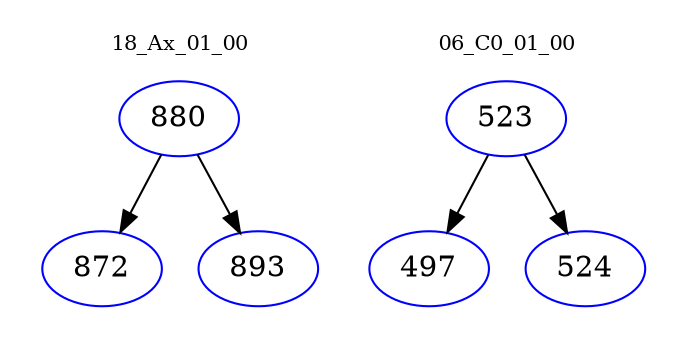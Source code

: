 digraph{
subgraph cluster_0 {
color = white
label = "18_Ax_01_00";
fontsize=10;
T0_880 [label="880", color="blue"]
T0_880 -> T0_872 [color="black"]
T0_872 [label="872", color="blue"]
T0_880 -> T0_893 [color="black"]
T0_893 [label="893", color="blue"]
}
subgraph cluster_1 {
color = white
label = "06_C0_01_00";
fontsize=10;
T1_523 [label="523", color="blue"]
T1_523 -> T1_497 [color="black"]
T1_497 [label="497", color="blue"]
T1_523 -> T1_524 [color="black"]
T1_524 [label="524", color="blue"]
}
}
